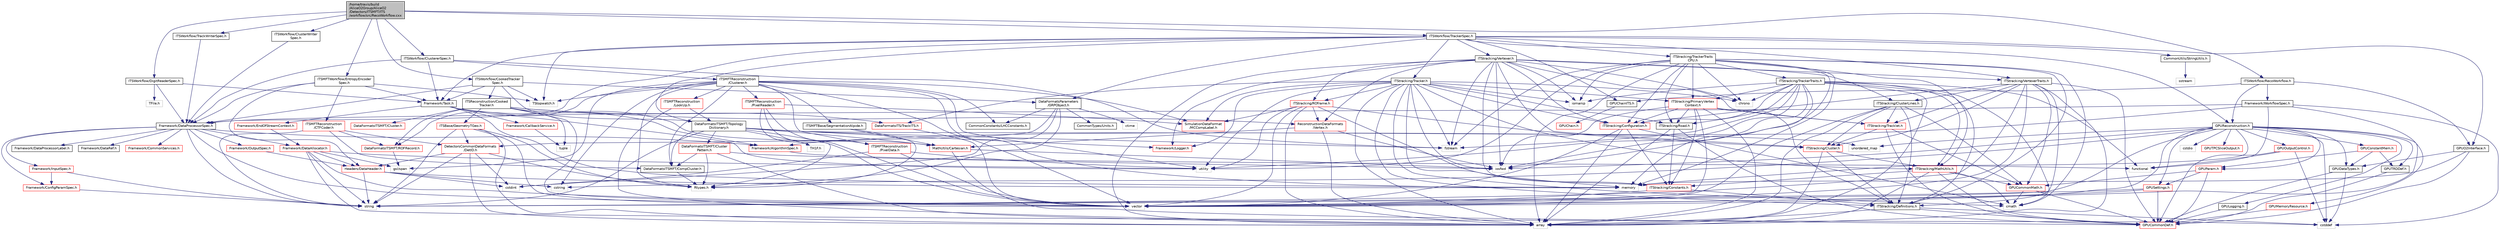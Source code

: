 digraph "/home/travis/build/AliceO2Group/AliceO2/Detectors/ITSMFT/ITS/workflow/src/RecoWorkflow.cxx"
{
 // INTERACTIVE_SVG=YES
  bgcolor="transparent";
  edge [fontname="Helvetica",fontsize="10",labelfontname="Helvetica",labelfontsize="10"];
  node [fontname="Helvetica",fontsize="10",shape=record];
  Node0 [label="/home/travis/build\l/AliceO2Group/AliceO2\l/Detectors/ITSMFT/ITS\l/workflow/src/RecoWorkflow.cxx",height=0.2,width=0.4,color="black", fillcolor="grey75", style="filled", fontcolor="black"];
  Node0 -> Node1 [color="midnightblue",fontsize="10",style="solid",fontname="Helvetica"];
  Node1 [label="ITSWorkflow/RecoWorkflow.h",height=0.2,width=0.4,color="black",URL="$dc/d1c/ITSMFT_2ITS_2workflow_2include_2ITSWorkflow_2RecoWorkflow_8h.html"];
  Node1 -> Node2 [color="midnightblue",fontsize="10",style="solid",fontname="Helvetica"];
  Node2 [label="Framework/WorkflowSpec.h",height=0.2,width=0.4,color="black",URL="$df/da1/WorkflowSpec_8h.html"];
  Node2 -> Node3 [color="midnightblue",fontsize="10",style="solid",fontname="Helvetica"];
  Node3 [label="Framework/DataProcessorSpec.h",height=0.2,width=0.4,color="black",URL="$d0/df4/DataProcessorSpec_8h.html"];
  Node3 -> Node4 [color="midnightblue",fontsize="10",style="solid",fontname="Helvetica"];
  Node4 [label="Framework/AlgorithmSpec.h",height=0.2,width=0.4,color="red",URL="$d0/d14/AlgorithmSpec_8h.html"];
  Node4 -> Node90 [color="midnightblue",fontsize="10",style="solid",fontname="Helvetica"];
  Node90 [label="functional",height=0.2,width=0.4,color="grey75"];
  Node3 -> Node78 [color="midnightblue",fontsize="10",style="solid",fontname="Helvetica"];
  Node78 [label="Framework/ConfigParamSpec.h",height=0.2,width=0.4,color="red",URL="$d0/d1c/ConfigParamSpec_8h.html"];
  Node78 -> Node54 [color="midnightblue",fontsize="10",style="solid",fontname="Helvetica"];
  Node54 [label="string",height=0.2,width=0.4,color="grey75"];
  Node3 -> Node117 [color="midnightblue",fontsize="10",style="solid",fontname="Helvetica"];
  Node117 [label="Framework/DataProcessorLabel.h",height=0.2,width=0.4,color="black",URL="$d1/df2/DataProcessorLabel_8h.html"];
  Node3 -> Node8 [color="midnightblue",fontsize="10",style="solid",fontname="Helvetica"];
  Node8 [label="Framework/DataRef.h",height=0.2,width=0.4,color="black",URL="$d5/dfb/DataRef_8h.html"];
  Node3 -> Node118 [color="midnightblue",fontsize="10",style="solid",fontname="Helvetica"];
  Node118 [label="Framework/DataAllocator.h",height=0.2,width=0.4,color="red",URL="$d1/d28/DataAllocator_8h.html"];
  Node118 -> Node48 [color="midnightblue",fontsize="10",style="solid",fontname="Helvetica"];
  Node48 [label="Headers/DataHeader.h",height=0.2,width=0.4,color="red",URL="$dc/dcd/DataHeader_8h.html"];
  Node48 -> Node49 [color="midnightblue",fontsize="10",style="solid",fontname="Helvetica"];
  Node49 [label="cstdint",height=0.2,width=0.4,color="grey75"];
  Node48 -> Node20 [color="midnightblue",fontsize="10",style="solid",fontname="Helvetica"];
  Node20 [label="memory",height=0.2,width=0.4,color="grey75"];
  Node48 -> Node51 [color="midnightblue",fontsize="10",style="solid",fontname="Helvetica"];
  Node51 [label="cstring",height=0.2,width=0.4,color="grey75"];
  Node48 -> Node54 [color="midnightblue",fontsize="10",style="solid",fontname="Helvetica"];
  Node118 -> Node19 [color="midnightblue",fontsize="10",style="solid",fontname="Helvetica"];
  Node19 [label="gsl/span",height=0.2,width=0.4,color="grey75"];
  Node118 -> Node27 [color="midnightblue",fontsize="10",style="solid",fontname="Helvetica"];
  Node27 [label="vector",height=0.2,width=0.4,color="grey75"];
  Node118 -> Node54 [color="midnightblue",fontsize="10",style="solid",fontname="Helvetica"];
  Node118 -> Node33 [color="midnightblue",fontsize="10",style="solid",fontname="Helvetica"];
  Node33 [label="utility",height=0.2,width=0.4,color="grey75"];
  Node118 -> Node91 [color="midnightblue",fontsize="10",style="solid",fontname="Helvetica"];
  Node91 [label="cstddef",height=0.2,width=0.4,color="grey75"];
  Node3 -> Node60 [color="midnightblue",fontsize="10",style="solid",fontname="Helvetica"];
  Node60 [label="Framework/InputSpec.h",height=0.2,width=0.4,color="red",URL="$d5/d3f/InputSpec_8h.html"];
  Node60 -> Node78 [color="midnightblue",fontsize="10",style="solid",fontname="Helvetica"];
  Node60 -> Node54 [color="midnightblue",fontsize="10",style="solid",fontname="Helvetica"];
  Node3 -> Node47 [color="midnightblue",fontsize="10",style="solid",fontname="Helvetica"];
  Node47 [label="Framework/OutputSpec.h",height=0.2,width=0.4,color="red",URL="$db/d2d/OutputSpec_8h.html"];
  Node47 -> Node48 [color="midnightblue",fontsize="10",style="solid",fontname="Helvetica"];
  Node3 -> Node131 [color="midnightblue",fontsize="10",style="solid",fontname="Helvetica"];
  Node131 [label="Framework/CommonServices.h",height=0.2,width=0.4,color="red",URL="$d8/d02/CommonServices_8h.html"];
  Node3 -> Node54 [color="midnightblue",fontsize="10",style="solid",fontname="Helvetica"];
  Node3 -> Node27 [color="midnightblue",fontsize="10",style="solid",fontname="Helvetica"];
  Node2 -> Node4 [color="midnightblue",fontsize="10",style="solid",fontname="Helvetica"];
  Node2 -> Node27 [color="midnightblue",fontsize="10",style="solid",fontname="Helvetica"];
  Node2 -> Node90 [color="midnightblue",fontsize="10",style="solid",fontname="Helvetica"];
  Node2 -> Node91 [color="midnightblue",fontsize="10",style="solid",fontname="Helvetica"];
  Node1 -> Node132 [color="midnightblue",fontsize="10",style="solid",fontname="Helvetica"];
  Node132 [label="GPUO2Interface.h",height=0.2,width=0.4,color="black",URL="$dc/dae/GPUO2Interface_8h.html"];
  Node132 -> Node20 [color="midnightblue",fontsize="10",style="solid",fontname="Helvetica"];
  Node132 -> Node133 [color="midnightblue",fontsize="10",style="solid",fontname="Helvetica"];
  Node133 [label="GPUCommonDef.h",height=0.2,width=0.4,color="red",URL="$df/d21/GPUCommonDef_8h.html"];
  Node132 -> Node136 [color="midnightblue",fontsize="10",style="solid",fontname="Helvetica"];
  Node136 [label="GPUDataTypes.h",height=0.2,width=0.4,color="black",URL="$d4/dc5/GPUDataTypes_8h.html"];
  Node136 -> Node133 [color="midnightblue",fontsize="10",style="solid",fontname="Helvetica"];
  Node136 -> Node91 [color="midnightblue",fontsize="10",style="solid",fontname="Helvetica"];
  Node1 -> Node137 [color="midnightblue",fontsize="10",style="solid",fontname="Helvetica"];
  Node137 [label="GPUReconstruction.h",height=0.2,width=0.4,color="black",URL="$d2/de8/GPUReconstruction_8h.html"];
  Node137 -> Node91 [color="midnightblue",fontsize="10",style="solid",fontname="Helvetica"];
  Node137 -> Node63 [color="midnightblue",fontsize="10",style="solid",fontname="Helvetica"];
  Node63 [label="cstdio",height=0.2,width=0.4,color="grey75"];
  Node137 -> Node51 [color="midnightblue",fontsize="10",style="solid",fontname="Helvetica"];
  Node137 -> Node54 [color="midnightblue",fontsize="10",style="solid",fontname="Helvetica"];
  Node137 -> Node20 [color="midnightblue",fontsize="10",style="solid",fontname="Helvetica"];
  Node137 -> Node76 [color="midnightblue",fontsize="10",style="solid",fontname="Helvetica"];
  Node76 [label="iosfwd",height=0.2,width=0.4,color="grey75"];
  Node137 -> Node27 [color="midnightblue",fontsize="10",style="solid",fontname="Helvetica"];
  Node137 -> Node71 [color="midnightblue",fontsize="10",style="solid",fontname="Helvetica"];
  Node71 [label="unordered_map",height=0.2,width=0.4,color="grey75"];
  Node137 -> Node138 [color="midnightblue",fontsize="10",style="solid",fontname="Helvetica"];
  Node138 [label="GPUTRDDef.h",height=0.2,width=0.4,color="black",URL="$d7/d4f/GPUTRDDef_8h.html"];
  Node138 -> Node133 [color="midnightblue",fontsize="10",style="solid",fontname="Helvetica"];
  Node137 -> Node139 [color="midnightblue",fontsize="10",style="solid",fontname="Helvetica"];
  Node139 [label="GPUParam.h",height=0.2,width=0.4,color="red",URL="$df/d13/GPUParam_8h.html"];
  Node139 -> Node133 [color="midnightblue",fontsize="10",style="solid",fontname="Helvetica"];
  Node139 -> Node140 [color="midnightblue",fontsize="10",style="solid",fontname="Helvetica"];
  Node140 [label="GPUCommonMath.h",height=0.2,width=0.4,color="red",URL="$d6/da2/GPUCommonMath_8h.html"];
  Node140 -> Node133 [color="midnightblue",fontsize="10",style="solid",fontname="Helvetica"];
  Node140 -> Node141 [color="midnightblue",fontsize="10",style="solid",fontname="Helvetica"];
  Node141 [label="cmath",height=0.2,width=0.4,color="grey75"];
  Node139 -> Node149 [color="midnightblue",fontsize="10",style="solid",fontname="Helvetica"];
  Node149 [label="GPUSettings.h",height=0.2,width=0.4,color="red",URL="$dd/dc6/GPUSettings_8h.html"];
  Node149 -> Node133 [color="midnightblue",fontsize="10",style="solid",fontname="Helvetica"];
  Node149 -> Node27 [color="midnightblue",fontsize="10",style="solid",fontname="Helvetica"];
  Node149 -> Node54 [color="midnightblue",fontsize="10",style="solid",fontname="Helvetica"];
  Node137 -> Node149 [color="midnightblue",fontsize="10",style="solid",fontname="Helvetica"];
  Node137 -> Node156 [color="midnightblue",fontsize="10",style="solid",fontname="Helvetica"];
  Node156 [label="GPUOutputControl.h",height=0.2,width=0.4,color="red",URL="$d5/d5b/GPUOutputControl_8h.html"];
  Node156 -> Node133 [color="midnightblue",fontsize="10",style="solid",fontname="Helvetica"];
  Node156 -> Node91 [color="midnightblue",fontsize="10",style="solid",fontname="Helvetica"];
  Node156 -> Node90 [color="midnightblue",fontsize="10",style="solid",fontname="Helvetica"];
  Node137 -> Node158 [color="midnightblue",fontsize="10",style="solid",fontname="Helvetica"];
  Node158 [label="GPUMemoryResource.h",height=0.2,width=0.4,color="red",URL="$d5/da6/GPUMemoryResource_8h.html"];
  Node158 -> Node133 [color="midnightblue",fontsize="10",style="solid",fontname="Helvetica"];
  Node137 -> Node160 [color="midnightblue",fontsize="10",style="solid",fontname="Helvetica"];
  Node160 [label="GPUConstantMem.h",height=0.2,width=0.4,color="red",URL="$db/df8/GPUConstantMem_8h.html"];
  Node160 -> Node139 [color="midnightblue",fontsize="10",style="solid",fontname="Helvetica"];
  Node160 -> Node136 [color="midnightblue",fontsize="10",style="solid",fontname="Helvetica"];
  Node160 -> Node138 [color="midnightblue",fontsize="10",style="solid",fontname="Helvetica"];
  Node137 -> Node173 [color="midnightblue",fontsize="10",style="solid",fontname="Helvetica"];
  Node173 [label="GPUTPCSliceOutput.h",height=0.2,width=0.4,color="red",URL="$da/d4b/GPUTPCSliceOutput_8h.html"];
  Node137 -> Node136 [color="midnightblue",fontsize="10",style="solid",fontname="Helvetica"];
  Node137 -> Node176 [color="midnightblue",fontsize="10",style="solid",fontname="Helvetica"];
  Node176 [label="GPULogging.h",height=0.2,width=0.4,color="black",URL="$df/ddc/GPULogging_8h.html"];
  Node176 -> Node133 [color="midnightblue",fontsize="10",style="solid",fontname="Helvetica"];
  Node1 -> Node177 [color="midnightblue",fontsize="10",style="solid",fontname="Helvetica"];
  Node177 [label="GPUChainITS.h",height=0.2,width=0.4,color="black",URL="$d9/d46/GPUChainITS_8h.html"];
  Node177 -> Node178 [color="midnightblue",fontsize="10",style="solid",fontname="Helvetica"];
  Node178 [label="GPUChain.h",height=0.2,width=0.4,color="red",URL="$d3/dbe/GPUChain_8h.html"];
  Node0 -> Node194 [color="midnightblue",fontsize="10",style="solid",fontname="Helvetica"];
  Node194 [label="ITSWorkflow/DigitReaderSpec.h",height=0.2,width=0.4,color="black",URL="$de/d93/ITSMFT_2ITS_2workflow_2include_2ITSWorkflow_2DigitReaderSpec_8h.html"];
  Node194 -> Node195 [color="midnightblue",fontsize="10",style="solid",fontname="Helvetica"];
  Node195 [label="TFile.h",height=0.2,width=0.4,color="grey75"];
  Node194 -> Node3 [color="midnightblue",fontsize="10",style="solid",fontname="Helvetica"];
  Node194 -> Node196 [color="midnightblue",fontsize="10",style="solid",fontname="Helvetica"];
  Node196 [label="Framework/Task.h",height=0.2,width=0.4,color="black",URL="$df/d4f/Task_8h.html"];
  Node196 -> Node4 [color="midnightblue",fontsize="10",style="solid",fontname="Helvetica"];
  Node196 -> Node197 [color="midnightblue",fontsize="10",style="solid",fontname="Helvetica"];
  Node197 [label="Framework/CallbackService.h",height=0.2,width=0.4,color="red",URL="$d9/d7f/CallbackService_8h.html"];
  Node197 -> Node199 [color="midnightblue",fontsize="10",style="solid",fontname="Helvetica"];
  Node199 [label="tuple",height=0.2,width=0.4,color="grey75"];
  Node196 -> Node200 [color="midnightblue",fontsize="10",style="solid",fontname="Helvetica"];
  Node200 [label="Framework/EndOfStreamContext.h",height=0.2,width=0.4,color="red",URL="$d0/d77/EndOfStreamContext_8h.html"];
  Node200 -> Node118 [color="midnightblue",fontsize="10",style="solid",fontname="Helvetica"];
  Node196 -> Node33 [color="midnightblue",fontsize="10",style="solid",fontname="Helvetica"];
  Node196 -> Node20 [color="midnightblue",fontsize="10",style="solid",fontname="Helvetica"];
  Node0 -> Node201 [color="midnightblue",fontsize="10",style="solid",fontname="Helvetica"];
  Node201 [label="ITSWorkflow/ClustererSpec.h",height=0.2,width=0.4,color="black",URL="$d4/dcc/ITSMFT_2ITS_2workflow_2include_2ITSWorkflow_2ClustererSpec_8h.html"];
  Node201 -> Node202 [color="midnightblue",fontsize="10",style="solid",fontname="Helvetica"];
  Node202 [label="fstream",height=0.2,width=0.4,color="grey75"];
  Node201 -> Node203 [color="midnightblue",fontsize="10",style="solid",fontname="Helvetica"];
  Node203 [label="ITSMFTReconstruction\l/Clusterer.h",height=0.2,width=0.4,color="black",URL="$d6/d04/ITSMFT_2common_2reconstruction_2include_2ITSMFTReconstruction_2Clusterer_8h.html"];
  Node203 -> Node33 [color="midnightblue",fontsize="10",style="solid",fontname="Helvetica"];
  Node203 -> Node27 [color="midnightblue",fontsize="10",style="solid",fontname="Helvetica"];
  Node203 -> Node51 [color="midnightblue",fontsize="10",style="solid",fontname="Helvetica"];
  Node203 -> Node20 [color="midnightblue",fontsize="10",style="solid",fontname="Helvetica"];
  Node203 -> Node19 [color="midnightblue",fontsize="10",style="solid",fontname="Helvetica"];
  Node203 -> Node204 [color="midnightblue",fontsize="10",style="solid",fontname="Helvetica"];
  Node204 [label="ITSMFTBase/SegmentationAlpide.h",height=0.2,width=0.4,color="black",URL="$d3/dba/SegmentationAlpide_8h.html",tooltip="Definition of the SegmentationAlpide class. "];
  Node204 -> Node148 [color="midnightblue",fontsize="10",style="solid",fontname="Helvetica"];
  Node148 [label="Rtypes.h",height=0.2,width=0.4,color="grey75"];
  Node204 -> Node205 [color="midnightblue",fontsize="10",style="solid",fontname="Helvetica"];
  Node205 [label="MathUtils/Cartesian.h",height=0.2,width=0.4,color="red",URL="$dc/d73/Cartesian_8h.html"];
  Node205 -> Node133 [color="midnightblue",fontsize="10",style="solid",fontname="Helvetica"];
  Node205 -> Node76 [color="midnightblue",fontsize="10",style="solid",fontname="Helvetica"];
  Node203 -> Node215 [color="midnightblue",fontsize="10",style="solid",fontname="Helvetica"];
  Node215 [label="DataFormatsITSMFT/CompCluster.h",height=0.2,width=0.4,color="black",URL="$df/de4/CompCluster_8h.html",tooltip="Definition of the ITSMFT compact cluster. "];
  Node215 -> Node148 [color="midnightblue",fontsize="10",style="solid",fontname="Helvetica"];
  Node203 -> Node216 [color="midnightblue",fontsize="10",style="solid",fontname="Helvetica"];
  Node216 [label="DataFormatsITSMFT/ROFRecord.h",height=0.2,width=0.4,color="red",URL="$d0/dc6/ITSMFT_2common_2include_2DataFormatsITSMFT_2ROFRecord_8h.html"];
  Node216 -> Node19 [color="midnightblue",fontsize="10",style="solid",fontname="Helvetica"];
  Node203 -> Node220 [color="midnightblue",fontsize="10",style="solid",fontname="Helvetica"];
  Node220 [label="ITSMFTReconstruction\l/PixelReader.h",height=0.2,width=0.4,color="red",URL="$df/d2e/PixelReader_8h.html",tooltip="Abstract class for Alpide data reader class. "];
  Node220 -> Node148 [color="midnightblue",fontsize="10",style="solid",fontname="Helvetica"];
  Node220 -> Node221 [color="midnightblue",fontsize="10",style="solid",fontname="Helvetica"];
  Node221 [label="ITSMFTReconstruction\l/PixelData.h",height=0.2,width=0.4,color="red",URL="$da/d8d/PixelData_8h.html",tooltip="Transient data classes for single pixel and set of pixels from current chip. "];
  Node221 -> Node27 [color="midnightblue",fontsize="10",style="solid",fontname="Helvetica"];
  Node221 -> Node33 [color="midnightblue",fontsize="10",style="solid",fontname="Helvetica"];
  Node221 -> Node49 [color="midnightblue",fontsize="10",style="solid",fontname="Helvetica"];
  Node220 -> Node225 [color="midnightblue",fontsize="10",style="solid",fontname="Helvetica"];
  Node225 [label="SimulationDataFormat\l/MCCompLabel.h",height=0.2,width=0.4,color="red",URL="$d7/dcd/MCCompLabel_8h.html"];
  Node220 -> Node27 [color="midnightblue",fontsize="10",style="solid",fontname="Helvetica"];
  Node203 -> Node221 [color="midnightblue",fontsize="10",style="solid",fontname="Helvetica"];
  Node203 -> Node228 [color="midnightblue",fontsize="10",style="solid",fontname="Helvetica"];
  Node228 [label="ITSMFTReconstruction\l/LookUp.h",height=0.2,width=0.4,color="red",URL="$df/ddf/LookUp_8h.html",tooltip="Definition of the LookUp class. "];
  Node228 -> Node34 [color="midnightblue",fontsize="10",style="solid",fontname="Helvetica"];
  Node34 [label="array",height=0.2,width=0.4,color="grey75"];
  Node228 -> Node231 [color="midnightblue",fontsize="10",style="solid",fontname="Helvetica"];
  Node231 [label="DataFormatsITSMFT/Topology\lDictionary.h",height=0.2,width=0.4,color="black",URL="$d1/d08/TopologyDictionary_8h.html",tooltip="Definition of the ClusterTopology class. "];
  Node231 -> Node230 [color="midnightblue",fontsize="10",style="solid",fontname="Helvetica"];
  Node230 [label="DataFormatsITSMFT/Cluster\lPattern.h",height=0.2,width=0.4,color="red",URL="$de/dc1/ClusterPattern_8h.html"];
  Node230 -> Node148 [color="midnightblue",fontsize="10",style="solid",fontname="Helvetica"];
  Node230 -> Node34 [color="midnightblue",fontsize="10",style="solid",fontname="Helvetica"];
  Node230 -> Node76 [color="midnightblue",fontsize="10",style="solid",fontname="Helvetica"];
  Node230 -> Node215 [color="midnightblue",fontsize="10",style="solid",fontname="Helvetica"];
  Node231 -> Node232 [color="midnightblue",fontsize="10",style="solid",fontname="Helvetica"];
  Node232 [label="Framework/Logger.h",height=0.2,width=0.4,color="red",URL="$dd/da4/Logger_8h.html"];
  Node231 -> Node202 [color="midnightblue",fontsize="10",style="solid",fontname="Helvetica"];
  Node231 -> Node54 [color="midnightblue",fontsize="10",style="solid",fontname="Helvetica"];
  Node231 -> Node71 [color="midnightblue",fontsize="10",style="solid",fontname="Helvetica"];
  Node231 -> Node27 [color="midnightblue",fontsize="10",style="solid",fontname="Helvetica"];
  Node231 -> Node205 [color="midnightblue",fontsize="10",style="solid",fontname="Helvetica"];
  Node231 -> Node215 [color="midnightblue",fontsize="10",style="solid",fontname="Helvetica"];
  Node231 -> Node234 [color="midnightblue",fontsize="10",style="solid",fontname="Helvetica"];
  Node234 [label="TH1F.h",height=0.2,width=0.4,color="grey75"];
  Node203 -> Node225 [color="midnightblue",fontsize="10",style="solid",fontname="Helvetica"];
  Node203 -> Node219 [color="midnightblue",fontsize="10",style="solid",fontname="Helvetica"];
  Node219 [label="CommonConstants/LHCConstants.h",height=0.2,width=0.4,color="black",URL="$d4/dc6/LHCConstants_8h.html",tooltip="Header to collect LHC related constants. "];
  Node203 -> Node148 [color="midnightblue",fontsize="10",style="solid",fontname="Helvetica"];
  Node203 -> Node235 [color="midnightblue",fontsize="10",style="solid",fontname="Helvetica"];
  Node235 [label="TStopwatch.h",height=0.2,width=0.4,color="grey75"];
  Node201 -> Node3 [color="midnightblue",fontsize="10",style="solid",fontname="Helvetica"];
  Node201 -> Node196 [color="midnightblue",fontsize="10",style="solid",fontname="Helvetica"];
  Node0 -> Node236 [color="midnightblue",fontsize="10",style="solid",fontname="Helvetica"];
  Node236 [label="ITSWorkflow/ClusterWriter\lSpec.h",height=0.2,width=0.4,color="black",URL="$dc/d8e/ITS_2workflow_2include_2ITSWorkflow_2ClusterWriterSpec_8h.html"];
  Node236 -> Node3 [color="midnightblue",fontsize="10",style="solid",fontname="Helvetica"];
  Node0 -> Node237 [color="midnightblue",fontsize="10",style="solid",fontname="Helvetica"];
  Node237 [label="ITSWorkflow/TrackerSpec.h",height=0.2,width=0.4,color="black",URL="$de/d90/ITSMFT_2ITS_2workflow_2include_2ITSWorkflow_2TrackerSpec_8h.html"];
  Node237 -> Node238 [color="midnightblue",fontsize="10",style="solid",fontname="Helvetica"];
  Node238 [label="DataFormatsParameters\l/GRPObject.h",height=0.2,width=0.4,color="black",URL="$de/d28/GRPObject_8h.html",tooltip="Header of the General Run Parameters object. "];
  Node238 -> Node148 [color="midnightblue",fontsize="10",style="solid",fontname="Helvetica"];
  Node238 -> Node49 [color="midnightblue",fontsize="10",style="solid",fontname="Helvetica"];
  Node238 -> Node239 [color="midnightblue",fontsize="10",style="solid",fontname="Helvetica"];
  Node239 [label="ctime",height=0.2,width=0.4,color="grey75"];
  Node238 -> Node219 [color="midnightblue",fontsize="10",style="solid",fontname="Helvetica"];
  Node238 -> Node240 [color="midnightblue",fontsize="10",style="solid",fontname="Helvetica"];
  Node240 [label="CommonTypes/Units.h",height=0.2,width=0.4,color="black",URL="$da/d58/Units_8h.html",tooltip="Header to collect definitions for different units. "];
  Node238 -> Node241 [color="midnightblue",fontsize="10",style="solid",fontname="Helvetica"];
  Node241 [label="DetectorsCommonDataFormats\l/DetID.h",height=0.2,width=0.4,color="red",URL="$d6/d31/DetID_8h.html"];
  Node241 -> Node148 [color="midnightblue",fontsize="10",style="solid",fontname="Helvetica"];
  Node241 -> Node34 [color="midnightblue",fontsize="10",style="solid",fontname="Helvetica"];
  Node241 -> Node49 [color="midnightblue",fontsize="10",style="solid",fontname="Helvetica"];
  Node241 -> Node54 [color="midnightblue",fontsize="10",style="solid",fontname="Helvetica"];
  Node241 -> Node48 [color="midnightblue",fontsize="10",style="solid",fontname="Helvetica"];
  Node237 -> Node231 [color="midnightblue",fontsize="10",style="solid",fontname="Helvetica"];
  Node237 -> Node3 [color="midnightblue",fontsize="10",style="solid",fontname="Helvetica"];
  Node237 -> Node196 [color="midnightblue",fontsize="10",style="solid",fontname="Helvetica"];
  Node237 -> Node248 [color="midnightblue",fontsize="10",style="solid",fontname="Helvetica"];
  Node248 [label="ITStracking/Tracker.h",height=0.2,width=0.4,color="black",URL="$d7/da0/ITSMFT_2ITS_2tracking_2include_2ITStracking_2Tracker_8h.html"];
  Node248 -> Node34 [color="midnightblue",fontsize="10",style="solid",fontname="Helvetica"];
  Node248 -> Node64 [color="midnightblue",fontsize="10",style="solid",fontname="Helvetica"];
  Node64 [label="chrono",height=0.2,width=0.4,color="grey75"];
  Node248 -> Node141 [color="midnightblue",fontsize="10",style="solid",fontname="Helvetica"];
  Node248 -> Node202 [color="midnightblue",fontsize="10",style="solid",fontname="Helvetica"];
  Node248 -> Node249 [color="midnightblue",fontsize="10",style="solid",fontname="Helvetica"];
  Node249 [label="iomanip",height=0.2,width=0.4,color="grey75"];
  Node248 -> Node76 [color="midnightblue",fontsize="10",style="solid",fontname="Helvetica"];
  Node248 -> Node20 [color="midnightblue",fontsize="10",style="solid",fontname="Helvetica"];
  Node248 -> Node33 [color="midnightblue",fontsize="10",style="solid",fontname="Helvetica"];
  Node248 -> Node250 [color="midnightblue",fontsize="10",style="solid",fontname="Helvetica"];
  Node250 [label="ITStracking/Configuration.h",height=0.2,width=0.4,color="red",URL="$d3/d59/Configuration_8h.html"];
  Node250 -> Node34 [color="midnightblue",fontsize="10",style="solid",fontname="Helvetica"];
  Node250 -> Node27 [color="midnightblue",fontsize="10",style="solid",fontname="Helvetica"];
  Node250 -> Node141 [color="midnightblue",fontsize="10",style="solid",fontname="Helvetica"];
  Node250 -> Node251 [color="midnightblue",fontsize="10",style="solid",fontname="Helvetica"];
  Node251 [label="ITStracking/Constants.h",height=0.2,width=0.4,color="red",URL="$d0/d86/Detectors_2ITSMFT_2ITS_2tracking_2include_2ITStracking_2Constants_8h.html"];
  Node251 -> Node27 [color="midnightblue",fontsize="10",style="solid",fontname="Helvetica"];
  Node251 -> Node252 [color="midnightblue",fontsize="10",style="solid",fontname="Helvetica"];
  Node252 [label="ITStracking/Definitions.h",height=0.2,width=0.4,color="black",URL="$df/d3d/Definitions_8h.html"];
  Node252 -> Node34 [color="midnightblue",fontsize="10",style="solid",fontname="Helvetica"];
  Node252 -> Node133 [color="midnightblue",fontsize="10",style="solid",fontname="Helvetica"];
  Node252 -> Node91 [color="midnightblue",fontsize="10",style="solid",fontname="Helvetica"];
  Node248 -> Node252 [color="midnightblue",fontsize="10",style="solid",fontname="Helvetica"];
  Node248 -> Node253 [color="midnightblue",fontsize="10",style="solid",fontname="Helvetica"];
  Node253 [label="ITStracking/ROframe.h",height=0.2,width=0.4,color="red",URL="$dc/d8d/ITS_2tracking_2include_2ITStracking_2ROframe_8h.html"];
  Node253 -> Node34 [color="midnightblue",fontsize="10",style="solid",fontname="Helvetica"];
  Node253 -> Node27 [color="midnightblue",fontsize="10",style="solid",fontname="Helvetica"];
  Node253 -> Node33 [color="midnightblue",fontsize="10",style="solid",fontname="Helvetica"];
  Node253 -> Node254 [color="midnightblue",fontsize="10",style="solid",fontname="Helvetica"];
  Node254 [label="ITStracking/Cluster.h",height=0.2,width=0.4,color="red",URL="$da/d7f/Detectors_2ITSMFT_2ITS_2tracking_2include_2ITStracking_2Cluster_8h.html"];
  Node254 -> Node34 [color="midnightblue",fontsize="10",style="solid",fontname="Helvetica"];
  Node254 -> Node252 [color="midnightblue",fontsize="10",style="solid",fontname="Helvetica"];
  Node254 -> Node255 [color="midnightblue",fontsize="10",style="solid",fontname="Helvetica"];
  Node255 [label="ITStracking/MathUtils.h",height=0.2,width=0.4,color="red",URL="$dc/d3e/MathUtils_8h.html"];
  Node255 -> Node34 [color="midnightblue",fontsize="10",style="solid",fontname="Helvetica"];
  Node255 -> Node141 [color="midnightblue",fontsize="10",style="solid",fontname="Helvetica"];
  Node255 -> Node251 [color="midnightblue",fontsize="10",style="solid",fontname="Helvetica"];
  Node255 -> Node140 [color="midnightblue",fontsize="10",style="solid",fontname="Helvetica"];
  Node255 -> Node133 [color="midnightblue",fontsize="10",style="solid",fontname="Helvetica"];
  Node253 -> Node251 [color="midnightblue",fontsize="10",style="solid",fontname="Helvetica"];
  Node253 -> Node257 [color="midnightblue",fontsize="10",style="solid",fontname="Helvetica"];
  Node257 [label="ReconstructionDataFormats\l/Vertex.h",height=0.2,width=0.4,color="red",URL="$d3/d6f/DataFormats_2Reconstruction_2include_2ReconstructionDataFormats_2Vertex_8h.html"];
  Node257 -> Node205 [color="midnightblue",fontsize="10",style="solid",fontname="Helvetica"];
  Node257 -> Node34 [color="midnightblue",fontsize="10",style="solid",fontname="Helvetica"];
  Node257 -> Node76 [color="midnightblue",fontsize="10",style="solid",fontname="Helvetica"];
  Node253 -> Node225 [color="midnightblue",fontsize="10",style="solid",fontname="Helvetica"];
  Node248 -> Node255 [color="midnightblue",fontsize="10",style="solid",fontname="Helvetica"];
  Node248 -> Node259 [color="midnightblue",fontsize="10",style="solid",fontname="Helvetica"];
  Node259 [label="ITStracking/PrimaryVertex\lContext.h",height=0.2,width=0.4,color="red",URL="$d3/da9/PrimaryVertexContext_8h.html"];
  Node259 -> Node34 [color="midnightblue",fontsize="10",style="solid",fontname="Helvetica"];
  Node259 -> Node76 [color="midnightblue",fontsize="10",style="solid",fontname="Helvetica"];
  Node259 -> Node27 [color="midnightblue",fontsize="10",style="solid",fontname="Helvetica"];
  Node259 -> Node250 [color="midnightblue",fontsize="10",style="solid",fontname="Helvetica"];
  Node259 -> Node251 [color="midnightblue",fontsize="10",style="solid",fontname="Helvetica"];
  Node259 -> Node252 [color="midnightblue",fontsize="10",style="solid",fontname="Helvetica"];
  Node259 -> Node261 [color="midnightblue",fontsize="10",style="solid",fontname="Helvetica"];
  Node261 [label="ITStracking/Road.h",height=0.2,width=0.4,color="black",URL="$d4/d5a/ITS_2tracking_2include_2ITStracking_2Road_8h.html"];
  Node261 -> Node34 [color="midnightblue",fontsize="10",style="solid",fontname="Helvetica"];
  Node261 -> Node251 [color="midnightblue",fontsize="10",style="solid",fontname="Helvetica"];
  Node261 -> Node133 [color="midnightblue",fontsize="10",style="solid",fontname="Helvetica"];
  Node259 -> Node262 [color="midnightblue",fontsize="10",style="solid",fontname="Helvetica"];
  Node262 [label="ITStracking/Tracklet.h",height=0.2,width=0.4,color="red",URL="$d8/db3/ITSMFT_2ITS_2tracking_2include_2ITStracking_2Tracklet_8h.html"];
  Node262 -> Node254 [color="midnightblue",fontsize="10",style="solid",fontname="Helvetica"];
  Node262 -> Node140 [color="midnightblue",fontsize="10",style="solid",fontname="Helvetica"];
  Node262 -> Node133 [color="midnightblue",fontsize="10",style="solid",fontname="Helvetica"];
  Node248 -> Node261 [color="midnightblue",fontsize="10",style="solid",fontname="Helvetica"];
  Node248 -> Node263 [color="midnightblue",fontsize="10",style="solid",fontname="Helvetica"];
  Node263 [label="DataFormatsITS/TrackITS.h",height=0.2,width=0.4,color="red",URL="$d1/d71/TrackITS_8h.html",tooltip="Definition of the ITS track. "];
  Node263 -> Node27 [color="midnightblue",fontsize="10",style="solid",fontname="Helvetica"];
  Node248 -> Node225 [color="midnightblue",fontsize="10",style="solid",fontname="Helvetica"];
  Node248 -> Node232 [color="midnightblue",fontsize="10",style="solid",fontname="Helvetica"];
  Node237 -> Node280 [color="midnightblue",fontsize="10",style="solid",fontname="Helvetica"];
  Node280 [label="ITStracking/TrackerTraits\lCPU.h",height=0.2,width=0.4,color="black",URL="$de/dbc/TrackerTraitsCPU_8h.html"];
  Node280 -> Node34 [color="midnightblue",fontsize="10",style="solid",fontname="Helvetica"];
  Node280 -> Node64 [color="midnightblue",fontsize="10",style="solid",fontname="Helvetica"];
  Node280 -> Node141 [color="midnightblue",fontsize="10",style="solid",fontname="Helvetica"];
  Node280 -> Node202 [color="midnightblue",fontsize="10",style="solid",fontname="Helvetica"];
  Node280 -> Node249 [color="midnightblue",fontsize="10",style="solid",fontname="Helvetica"];
  Node280 -> Node76 [color="midnightblue",fontsize="10",style="solid",fontname="Helvetica"];
  Node280 -> Node20 [color="midnightblue",fontsize="10",style="solid",fontname="Helvetica"];
  Node280 -> Node33 [color="midnightblue",fontsize="10",style="solid",fontname="Helvetica"];
  Node280 -> Node281 [color="midnightblue",fontsize="10",style="solid",fontname="Helvetica"];
  Node281 [label="ITStracking/TrackerTraits.h",height=0.2,width=0.4,color="black",URL="$d2/dee/TrackerTraits_8h.html"];
  Node281 -> Node34 [color="midnightblue",fontsize="10",style="solid",fontname="Helvetica"];
  Node281 -> Node64 [color="midnightblue",fontsize="10",style="solid",fontname="Helvetica"];
  Node281 -> Node141 [color="midnightblue",fontsize="10",style="solid",fontname="Helvetica"];
  Node281 -> Node202 [color="midnightblue",fontsize="10",style="solid",fontname="Helvetica"];
  Node281 -> Node249 [color="midnightblue",fontsize="10",style="solid",fontname="Helvetica"];
  Node281 -> Node76 [color="midnightblue",fontsize="10",style="solid",fontname="Helvetica"];
  Node281 -> Node20 [color="midnightblue",fontsize="10",style="solid",fontname="Helvetica"];
  Node281 -> Node33 [color="midnightblue",fontsize="10",style="solid",fontname="Helvetica"];
  Node281 -> Node90 [color="midnightblue",fontsize="10",style="solid",fontname="Helvetica"];
  Node281 -> Node250 [color="midnightblue",fontsize="10",style="solid",fontname="Helvetica"];
  Node281 -> Node252 [color="midnightblue",fontsize="10",style="solid",fontname="Helvetica"];
  Node281 -> Node255 [color="midnightblue",fontsize="10",style="solid",fontname="Helvetica"];
  Node281 -> Node259 [color="midnightblue",fontsize="10",style="solid",fontname="Helvetica"];
  Node281 -> Node261 [color="midnightblue",fontsize="10",style="solid",fontname="Helvetica"];
  Node280 -> Node250 [color="midnightblue",fontsize="10",style="solid",fontname="Helvetica"];
  Node280 -> Node252 [color="midnightblue",fontsize="10",style="solid",fontname="Helvetica"];
  Node280 -> Node255 [color="midnightblue",fontsize="10",style="solid",fontname="Helvetica"];
  Node280 -> Node259 [color="midnightblue",fontsize="10",style="solid",fontname="Helvetica"];
  Node280 -> Node261 [color="midnightblue",fontsize="10",style="solid",fontname="Helvetica"];
  Node237 -> Node282 [color="midnightblue",fontsize="10",style="solid",fontname="Helvetica"];
  Node282 [label="ITStracking/Vertexer.h",height=0.2,width=0.4,color="black",URL="$de/d9b/Vertexer_8h.html"];
  Node282 -> Node64 [color="midnightblue",fontsize="10",style="solid",fontname="Helvetica"];
  Node282 -> Node202 [color="midnightblue",fontsize="10",style="solid",fontname="Helvetica"];
  Node282 -> Node249 [color="midnightblue",fontsize="10",style="solid",fontname="Helvetica"];
  Node282 -> Node34 [color="midnightblue",fontsize="10",style="solid",fontname="Helvetica"];
  Node282 -> Node76 [color="midnightblue",fontsize="10",style="solid",fontname="Helvetica"];
  Node282 -> Node253 [color="midnightblue",fontsize="10",style="solid",fontname="Helvetica"];
  Node282 -> Node251 [color="midnightblue",fontsize="10",style="solid",fontname="Helvetica"];
  Node282 -> Node250 [color="midnightblue",fontsize="10",style="solid",fontname="Helvetica"];
  Node282 -> Node283 [color="midnightblue",fontsize="10",style="solid",fontname="Helvetica"];
  Node283 [label="ITStracking/VertexerTraits.h",height=0.2,width=0.4,color="black",URL="$d2/dd6/VertexerTraits_8h.html",tooltip="Class to compute the primary vertex in ITS from tracklets. "];
  Node283 -> Node34 [color="midnightblue",fontsize="10",style="solid",fontname="Helvetica"];
  Node283 -> Node54 [color="midnightblue",fontsize="10",style="solid",fontname="Helvetica"];
  Node283 -> Node27 [color="midnightblue",fontsize="10",style="solid",fontname="Helvetica"];
  Node283 -> Node254 [color="midnightblue",fontsize="10",style="solid",fontname="Helvetica"];
  Node283 -> Node250 [color="midnightblue",fontsize="10",style="solid",fontname="Helvetica"];
  Node283 -> Node284 [color="midnightblue",fontsize="10",style="solid",fontname="Helvetica"];
  Node284 [label="ITStracking/ClusterLines.h",height=0.2,width=0.4,color="black",URL="$df/d50/ClusterLines_8h.html"];
  Node284 -> Node34 [color="midnightblue",fontsize="10",style="solid",fontname="Helvetica"];
  Node284 -> Node27 [color="midnightblue",fontsize="10",style="solid",fontname="Helvetica"];
  Node284 -> Node254 [color="midnightblue",fontsize="10",style="solid",fontname="Helvetica"];
  Node284 -> Node252 [color="midnightblue",fontsize="10",style="solid",fontname="Helvetica"];
  Node284 -> Node262 [color="midnightblue",fontsize="10",style="solid",fontname="Helvetica"];
  Node284 -> Node140 [color="midnightblue",fontsize="10",style="solid",fontname="Helvetica"];
  Node283 -> Node252 [color="midnightblue",fontsize="10",style="solid",fontname="Helvetica"];
  Node283 -> Node262 [color="midnightblue",fontsize="10",style="solid",fontname="Helvetica"];
  Node283 -> Node140 [color="midnightblue",fontsize="10",style="solid",fontname="Helvetica"];
  Node283 -> Node133 [color="midnightblue",fontsize="10",style="solid",fontname="Helvetica"];
  Node282 -> Node257 [color="midnightblue",fontsize="10",style="solid",fontname="Helvetica"];
  Node282 -> Node284 [color="midnightblue",fontsize="10",style="solid",fontname="Helvetica"];
  Node282 -> Node262 [color="midnightblue",fontsize="10",style="solid",fontname="Helvetica"];
  Node282 -> Node254 [color="midnightblue",fontsize="10",style="solid",fontname="Helvetica"];
  Node282 -> Node232 [color="midnightblue",fontsize="10",style="solid",fontname="Helvetica"];
  Node237 -> Node283 [color="midnightblue",fontsize="10",style="solid",fontname="Helvetica"];
  Node237 -> Node132 [color="midnightblue",fontsize="10",style="solid",fontname="Helvetica"];
  Node237 -> Node137 [color="midnightblue",fontsize="10",style="solid",fontname="Helvetica"];
  Node237 -> Node177 [color="midnightblue",fontsize="10",style="solid",fontname="Helvetica"];
  Node237 -> Node285 [color="midnightblue",fontsize="10",style="solid",fontname="Helvetica"];
  Node285 [label="CommonUtils/StringUtils.h",height=0.2,width=0.4,color="black",URL="$d1/d1e/Common_2Utils_2include_2CommonUtils_2StringUtils_8h.html"];
  Node285 -> Node286 [color="midnightblue",fontsize="10",style="solid",fontname="Helvetica"];
  Node286 [label="sstream",height=0.2,width=0.4,color="grey75"];
  Node237 -> Node235 [color="midnightblue",fontsize="10",style="solid",fontname="Helvetica"];
  Node0 -> Node287 [color="midnightblue",fontsize="10",style="solid",fontname="Helvetica"];
  Node287 [label="ITSWorkflow/CookedTracker\lSpec.h",height=0.2,width=0.4,color="black",URL="$d2/d0b/CookedTrackerSpec_8h.html"];
  Node287 -> Node3 [color="midnightblue",fontsize="10",style="solid",fontname="Helvetica"];
  Node287 -> Node288 [color="midnightblue",fontsize="10",style="solid",fontname="Helvetica"];
  Node288 [label="ITSReconstruction/Cooked\lTracker.h",height=0.2,width=0.4,color="black",URL="$d6/d0c/CookedTracker_8h.html",tooltip="Definition of the \"Cooked Matrix\" ITS tracker. "];
  Node288 -> Node27 [color="midnightblue",fontsize="10",style="solid",fontname="Helvetica"];
  Node288 -> Node199 [color="midnightblue",fontsize="10",style="solid",fontname="Helvetica"];
  Node288 -> Node289 [color="midnightblue",fontsize="10",style="solid",fontname="Helvetica"];
  Node289 [label="ITSBase/GeometryTGeo.h",height=0.2,width=0.4,color="red",URL="$d9/dfb/ITSMFT_2ITS_2base_2include_2ITSBase_2GeometryTGeo_8h.html"];
  Node289 -> Node34 [color="midnightblue",fontsize="10",style="solid",fontname="Helvetica"];
  Node289 -> Node54 [color="midnightblue",fontsize="10",style="solid",fontname="Helvetica"];
  Node289 -> Node27 [color="midnightblue",fontsize="10",style="solid",fontname="Helvetica"];
  Node289 -> Node241 [color="midnightblue",fontsize="10",style="solid",fontname="Helvetica"];
  Node289 -> Node148 [color="midnightblue",fontsize="10",style="solid",fontname="Helvetica"];
  Node288 -> Node205 [color="midnightblue",fontsize="10",style="solid",fontname="Helvetica"];
  Node288 -> Node299 [color="midnightblue",fontsize="10",style="solid",fontname="Helvetica"];
  Node299 [label="DataFormatsITSMFT/Cluster.h",height=0.2,width=0.4,color="red",URL="$d1/d62/DataFormats_2Detectors_2ITSMFT_2common_2include_2DataFormatsITSMFT_2Cluster_8h.html"];
  Node288 -> Node263 [color="midnightblue",fontsize="10",style="solid",fontname="Helvetica"];
  Node288 -> Node216 [color="midnightblue",fontsize="10",style="solid",fontname="Helvetica"];
  Node288 -> Node257 [color="midnightblue",fontsize="10",style="solid",fontname="Helvetica"];
  Node287 -> Node238 [color="midnightblue",fontsize="10",style="solid",fontname="Helvetica"];
  Node287 -> Node231 [color="midnightblue",fontsize="10",style="solid",fontname="Helvetica"];
  Node287 -> Node196 [color="midnightblue",fontsize="10",style="solid",fontname="Helvetica"];
  Node287 -> Node235 [color="midnightblue",fontsize="10",style="solid",fontname="Helvetica"];
  Node0 -> Node300 [color="midnightblue",fontsize="10",style="solid",fontname="Helvetica"];
  Node300 [label="ITSWorkflow/TrackWriterSpec.h",height=0.2,width=0.4,color="black",URL="$dd/d3c/ITS_2workflow_2include_2ITSWorkflow_2TrackWriterSpec_8h.html"];
  Node300 -> Node3 [color="midnightblue",fontsize="10",style="solid",fontname="Helvetica"];
  Node0 -> Node301 [color="midnightblue",fontsize="10",style="solid",fontname="Helvetica"];
  Node301 [label="ITSMFTWorkflow/EntropyEncoder\lSpec.h",height=0.2,width=0.4,color="black",URL="$d3/d7a/ITSMFT_2common_2workflow_2include_2ITSMFTWorkflow_2EntropyEncoderSpec_8h.html"];
  Node301 -> Node3 [color="midnightblue",fontsize="10",style="solid",fontname="Helvetica"];
  Node301 -> Node196 [color="midnightblue",fontsize="10",style="solid",fontname="Helvetica"];
  Node301 -> Node48 [color="midnightblue",fontsize="10",style="solid",fontname="Helvetica"];
  Node301 -> Node235 [color="midnightblue",fontsize="10",style="solid",fontname="Helvetica"];
  Node301 -> Node302 [color="midnightblue",fontsize="10",style="solid",fontname="Helvetica"];
  Node302 [label="ITSMFTReconstruction\l/CTFCoder.h",height=0.2,width=0.4,color="red",URL="$d4/d81/ITSMFT_2common_2reconstruction_2include_2ITSMFTReconstruction_2CTFCoder_8h.html"];
  Node302 -> Node54 [color="midnightblue",fontsize="10",style="solid",fontname="Helvetica"];
  Node302 -> Node216 [color="midnightblue",fontsize="10",style="solid",fontname="Helvetica"];
  Node302 -> Node215 [color="midnightblue",fontsize="10",style="solid",fontname="Helvetica"];
  Node302 -> Node241 [color="midnightblue",fontsize="10",style="solid",fontname="Helvetica"];
}

